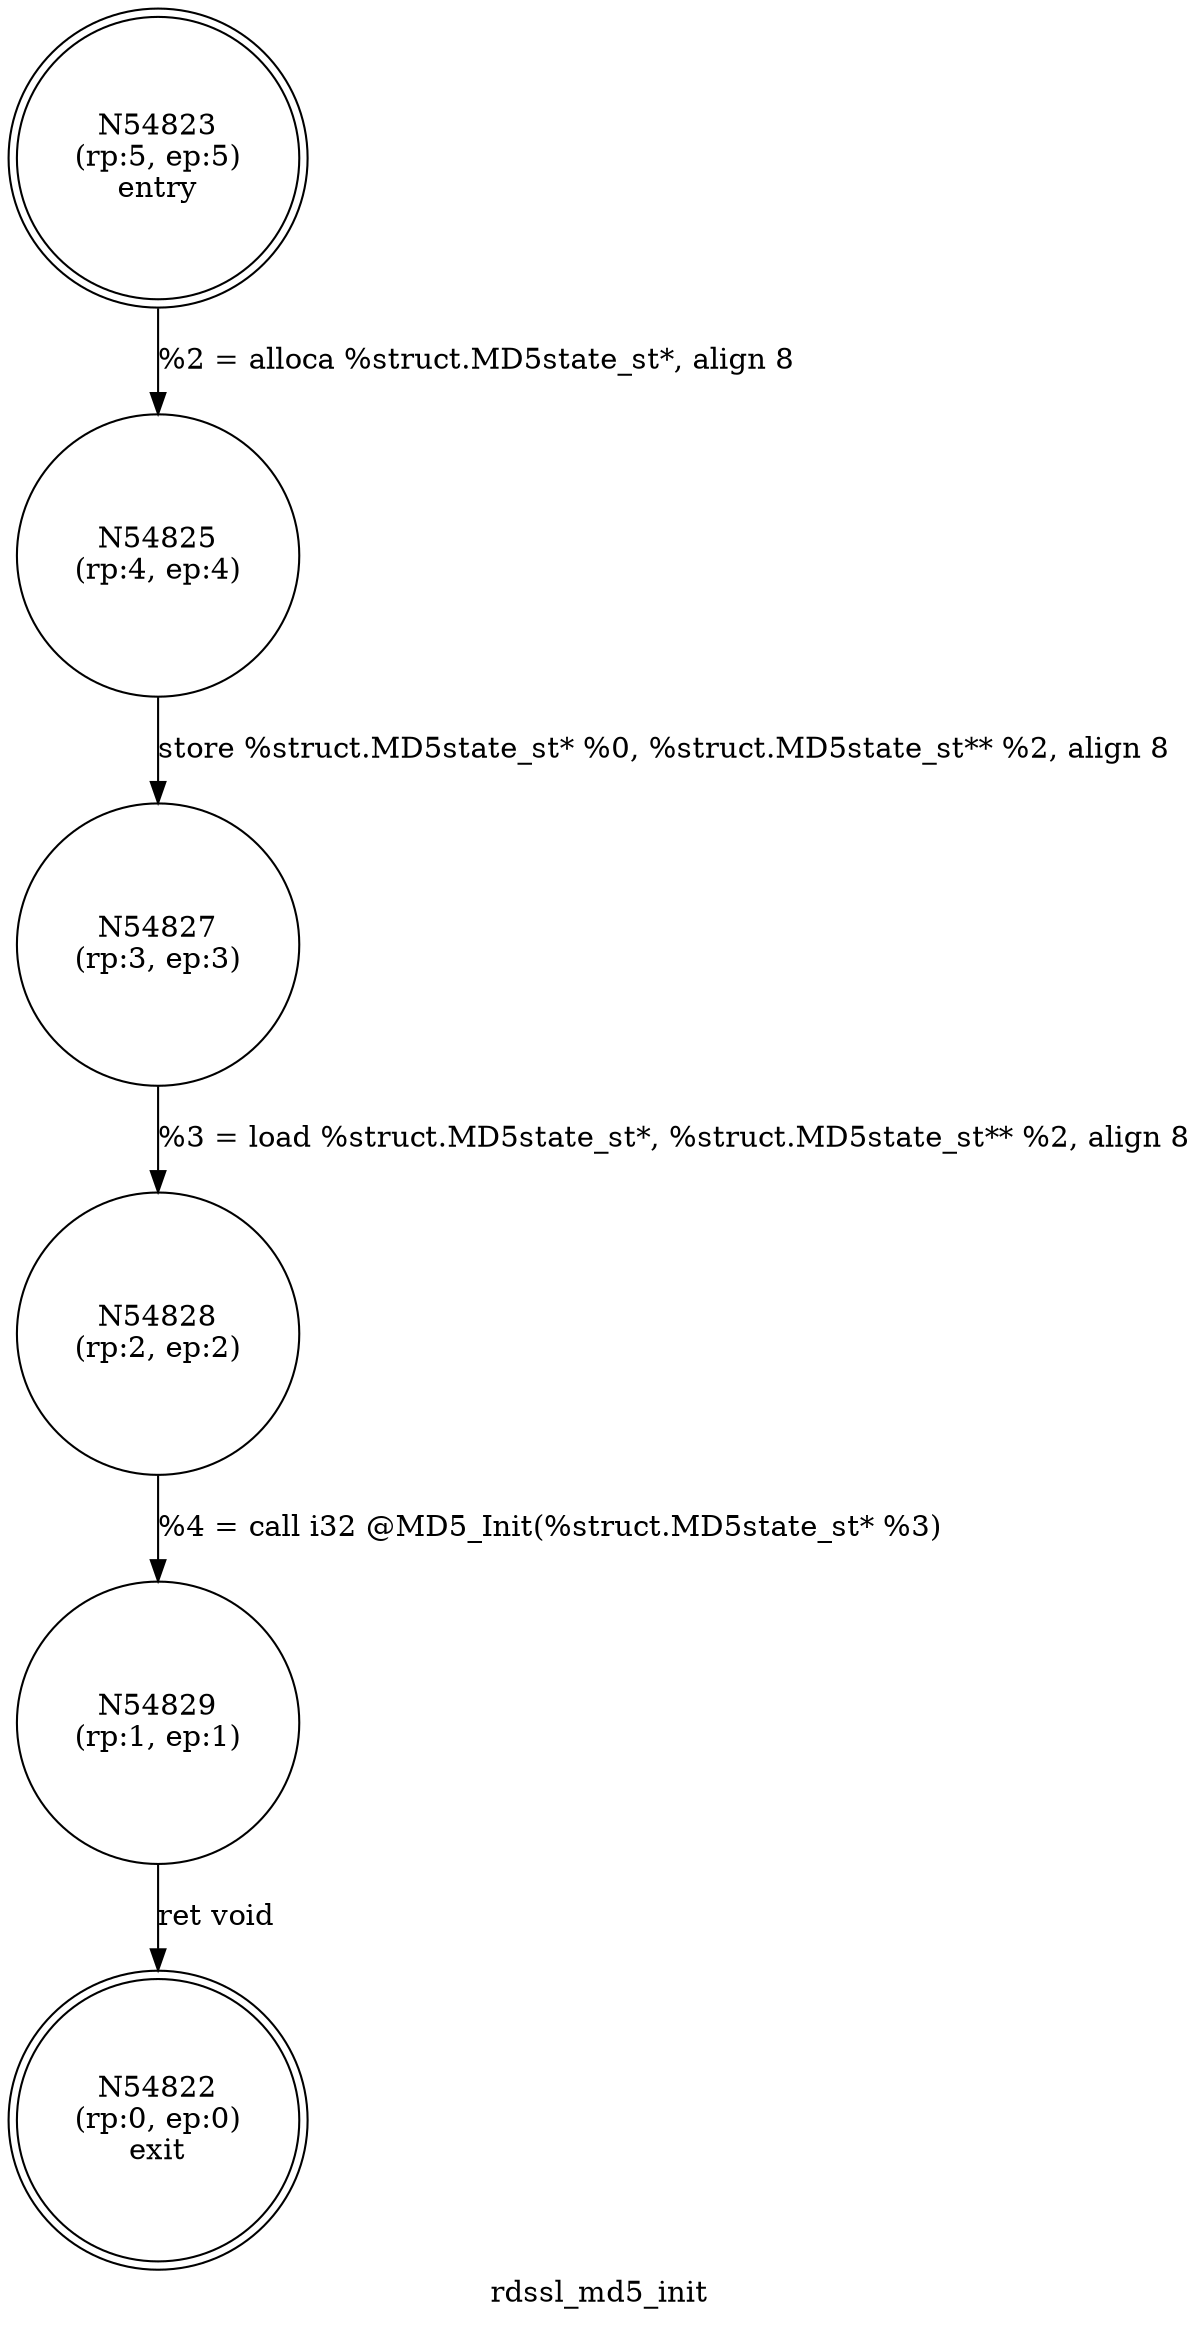 digraph rdssl_md5_init {
label="rdssl_md5_init"
54822 [label="N54822\n(rp:0, ep:0)\nexit", shape="doublecircle"]
54823 [label="N54823\n(rp:5, ep:5)\nentry", shape="doublecircle"]
54823 -> 54825 [label="%2 = alloca %struct.MD5state_st*, align 8"]
54825 [label="N54825\n(rp:4, ep:4)", shape="circle"]
54825 -> 54827 [label="store %struct.MD5state_st* %0, %struct.MD5state_st** %2, align 8"]
54827 [label="N54827\n(rp:3, ep:3)", shape="circle"]
54827 -> 54828 [label="%3 = load %struct.MD5state_st*, %struct.MD5state_st** %2, align 8"]
54828 [label="N54828\n(rp:2, ep:2)", shape="circle"]
54828 -> 54829 [label="%4 = call i32 @MD5_Init(%struct.MD5state_st* %3)"]
54829 [label="N54829\n(rp:1, ep:1)", shape="circle"]
54829 -> 54822 [label="ret void"]
}
